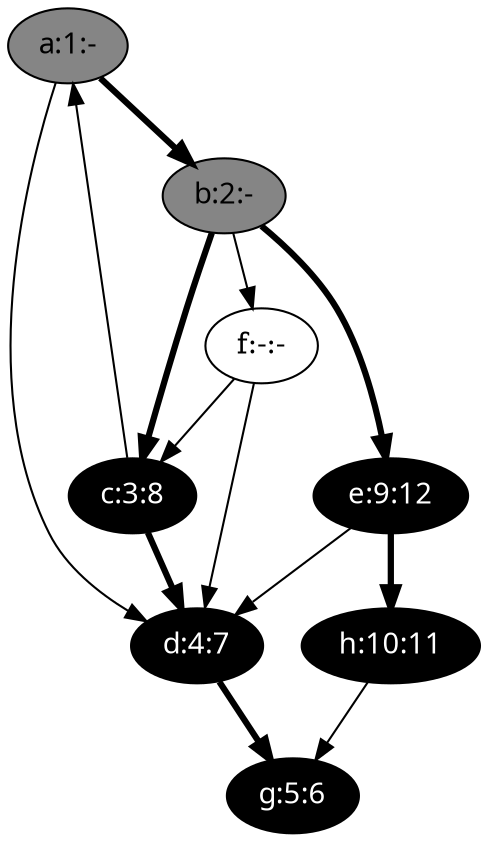 Digraph {
a [ label="a:1:-" style=filled fontname="time-bold" fillcolor=gray52 ];
b [ label="b:2:-" style=filled fontname="time-bold" fillcolor=gray52 ];
c [ label="c:3:8" fontcolor=white style=filled fontname="time-bold" fillcolor=black ];
d [ label="d:4:7" fontcolor=white style=filled fontname="time-bold" fillcolor=black ];
e [ label="e:9:12" fontcolor=white style=filled fontname="time-bold" fillcolor=black ];
f [ label="f:-:-" ];
g [ label="g:5:6" fontcolor=white style=filled fontname="time-bold" fillcolor=black ];
h [ label="h:10:11" fontcolor=white style=filled fontname="time-bold" fillcolor=black ];
a->b[label="", penwidth=3];
a->d[label="", penwidth=1];
b->c[label="", penwidth=3];
b->e[label="", penwidth=3];
b->f[label="", penwidth=1];
c->a[label="", penwidth=1];
c->d[label="", penwidth=3];
d->g[label="", penwidth=3];
e->d[label="", penwidth=1];
e->h[label="", penwidth=3];
f->c[label="", penwidth=1];
f->d[label="", penwidth=1];
h->g[label="", penwidth=1];
}